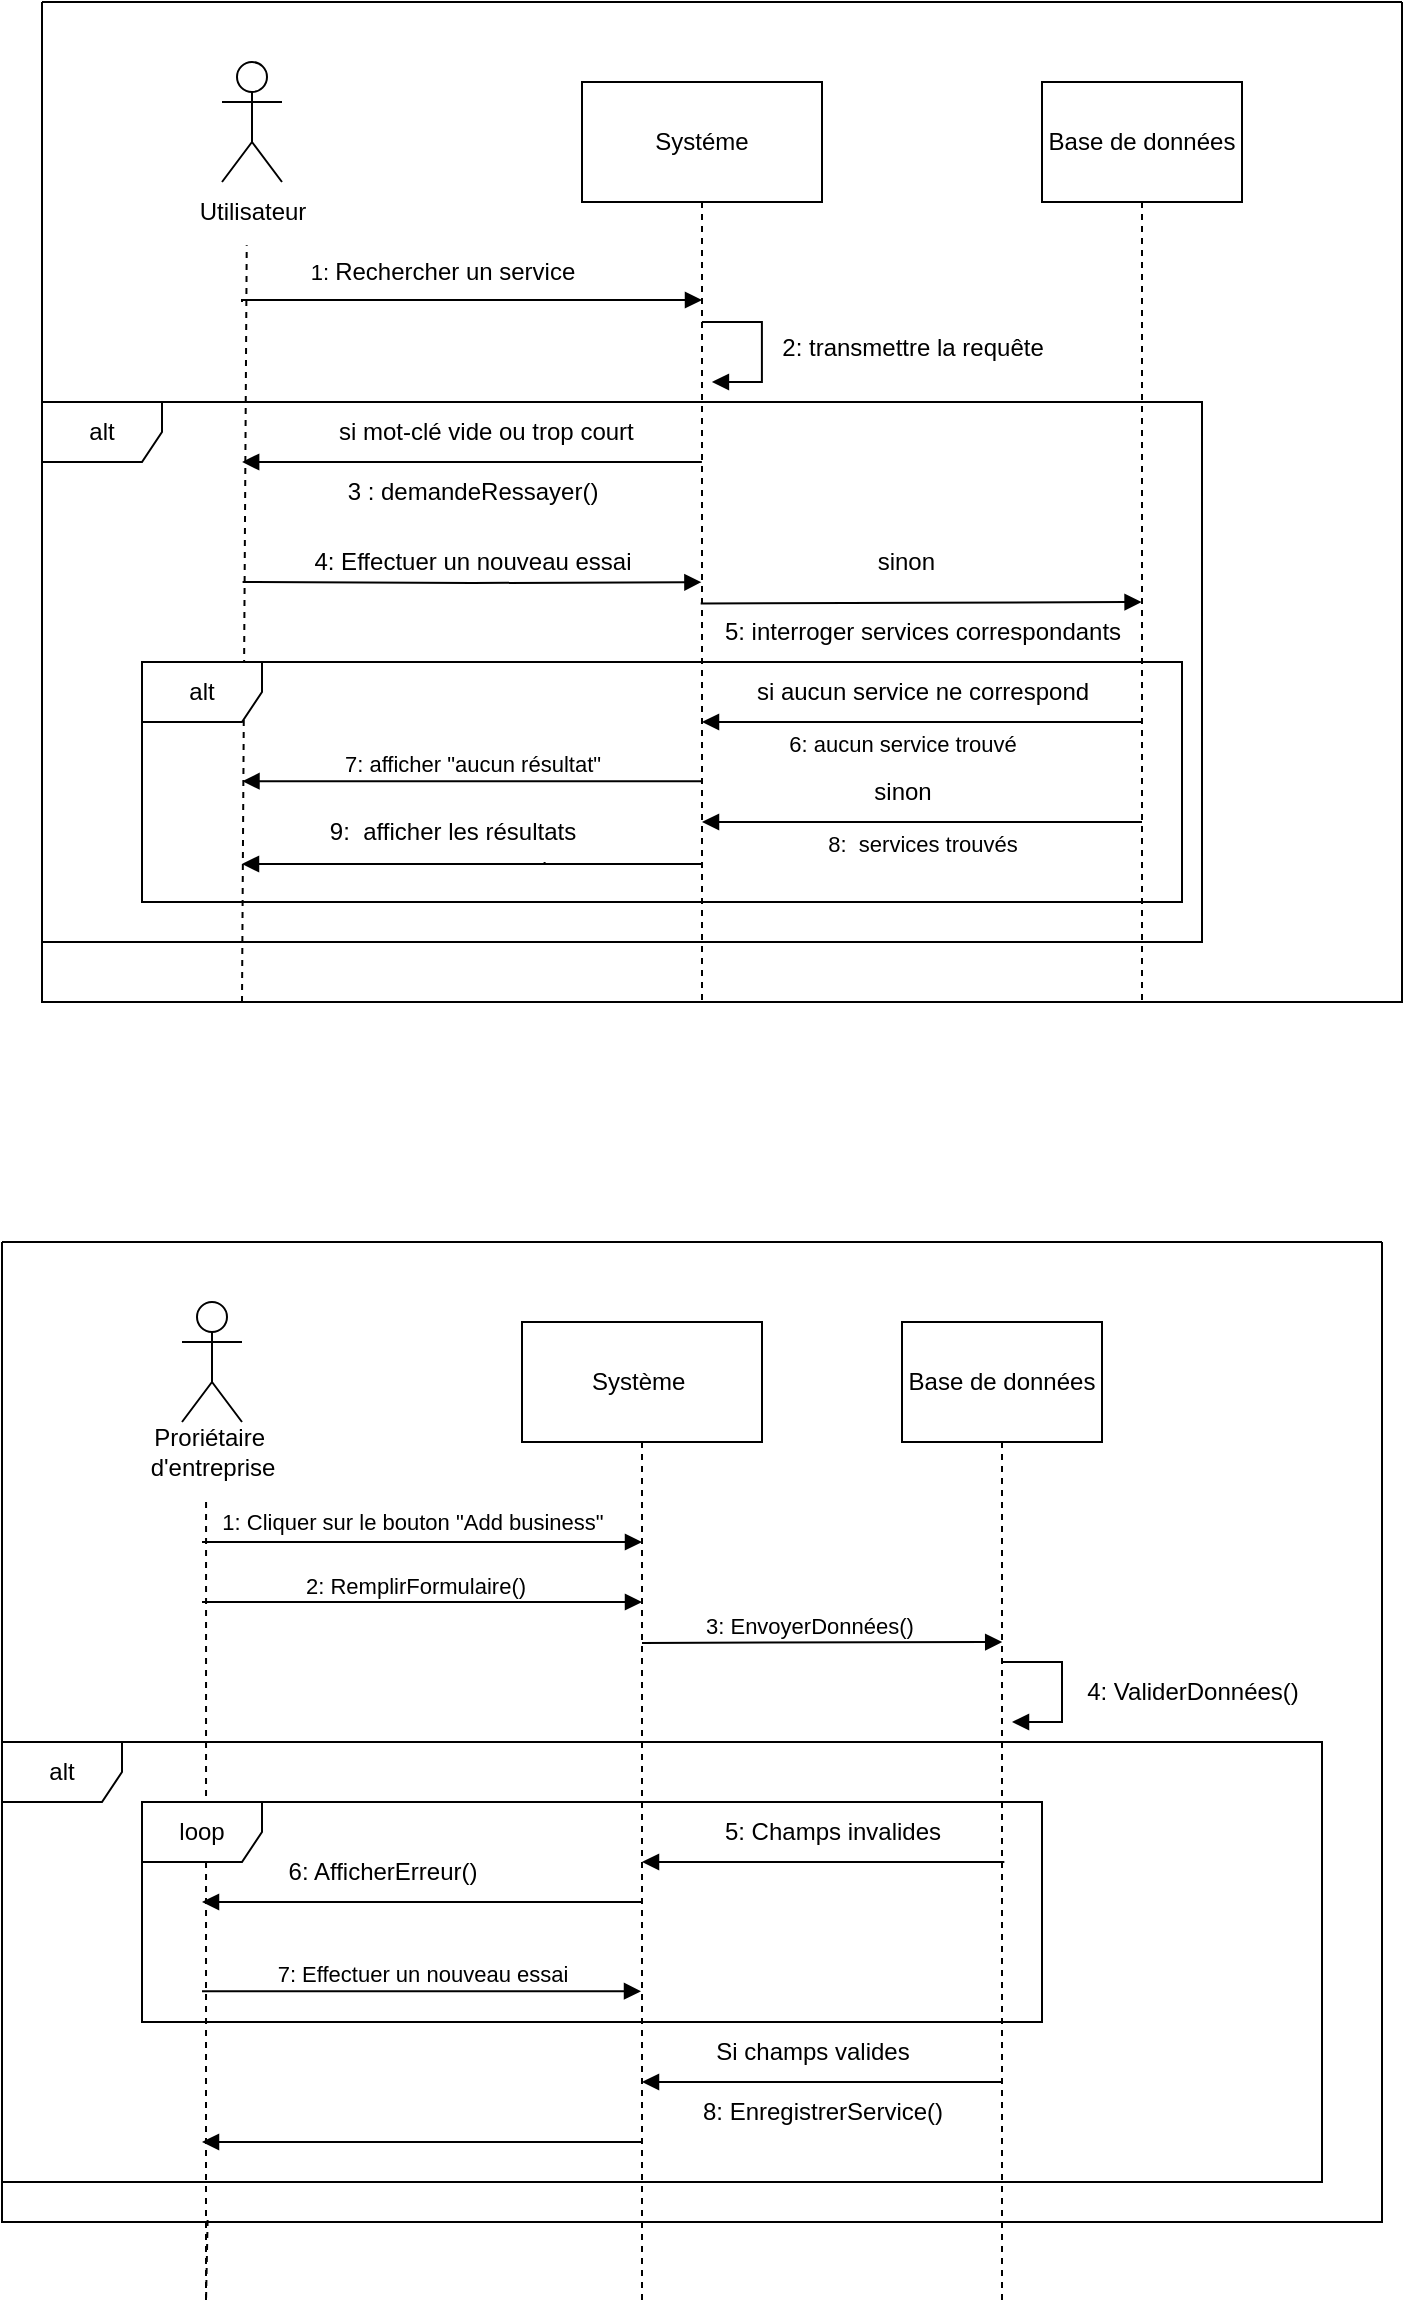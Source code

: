 <mxfile version="26.2.14">
  <diagram name="Page-1" id="2YBvvXClWsGukQMizWep">
    <mxGraphModel dx="1107" dy="496" grid="1" gridSize="10" guides="1" tooltips="1" connect="1" arrows="1" fold="1" page="1" pageScale="1" pageWidth="850" pageHeight="1100" math="0" shadow="0">
      <root>
        <mxCell id="0" />
        <mxCell id="1" parent="0" />
        <mxCell id="dc0nqa92FMbY49DklVH1-14" value="" style="swimlane;startSize=0;" parent="1" vertex="1">
          <mxGeometry x="90" y="670" width="690" height="490" as="geometry">
            <mxRectangle x="80" y="30" width="50" height="40" as="alternateBounds" />
          </mxGeometry>
        </mxCell>
        <mxCell id="dc0nqa92FMbY49DklVH1-15" value="Proriétaire&amp;nbsp;&lt;div&gt;d&#39;entreprise&lt;/div&gt;" style="text;html=1;align=center;verticalAlign=middle;resizable=0;points=[];autosize=1;strokeColor=none;fillColor=none;" parent="dc0nqa92FMbY49DklVH1-14" vertex="1">
          <mxGeometry x="60" y="85" width="90" height="40" as="geometry" />
        </mxCell>
        <mxCell id="dc0nqa92FMbY49DklVH1-20" value="" style="endArrow=none;dashed=1;html=1;rounded=0;entryX=0.467;entryY=1.056;entryDx=0;entryDy=0;entryPerimeter=0;exitX=0.149;exitY=0.998;exitDx=0;exitDy=0;exitPerimeter=0;" parent="dc0nqa92FMbY49DklVH1-14" source="dc0nqa92FMbY49DklVH1-14" target="dc0nqa92FMbY49DklVH1-15" edge="1">
          <mxGeometry width="50" height="50" relative="1" as="geometry">
            <mxPoint x="105" y="340" as="sourcePoint" />
            <mxPoint x="223.22" y="150" as="targetPoint" />
            <Array as="points">
              <mxPoint x="102" y="530" />
            </Array>
          </mxGeometry>
        </mxCell>
        <mxCell id="dc0nqa92FMbY49DklVH1-21" value="" style="shape=umlActor;verticalLabelPosition=bottom;verticalAlign=top;html=1;outlineConnect=0;" parent="dc0nqa92FMbY49DklVH1-14" vertex="1">
          <mxGeometry x="90" y="30" width="30" height="60" as="geometry" />
        </mxCell>
        <mxCell id="JqO3XtMDO4aosh0jrj5c-3" value="" style="endArrow=block;endFill=1;html=1;edgeStyle=orthogonalEdgeStyle;align=left;verticalAlign=top;rounded=0;entryX=0.501;entryY=0.346;entryDx=0;entryDy=0;entryPerimeter=0;" parent="dc0nqa92FMbY49DklVH1-14" edge="1">
          <mxGeometry x="-1" relative="1" as="geometry">
            <mxPoint x="320" y="200.46" as="sourcePoint" />
            <mxPoint x="500.1" y="200.0" as="targetPoint" />
            <Array as="points">
              <mxPoint x="320" y="199.46" />
            </Array>
          </mxGeometry>
        </mxCell>
        <mxCell id="JqO3XtMDO4aosh0jrj5c-4" value="3:&amp;nbsp;EnvoyerDonnées()" style="edgeLabel;resizable=0;html=1;align=left;verticalAlign=bottom;" parent="JqO3XtMDO4aosh0jrj5c-3" connectable="0" vertex="1">
          <mxGeometry x="-1" relative="1" as="geometry">
            <mxPoint x="30" as="offset" />
          </mxGeometry>
        </mxCell>
        <mxCell id="JqO3XtMDO4aosh0jrj5c-10" value="7: Effectuer un nouveau essai" style="html=1;verticalAlign=bottom;endArrow=block;curved=0;rounded=0;" parent="dc0nqa92FMbY49DklVH1-14" edge="1" target="dc0nqa92FMbY49DklVH1-11">
          <mxGeometry relative="1" as="geometry">
            <mxPoint x="100" y="374.62" as="sourcePoint" />
            <mxPoint x="190" y="374.62" as="targetPoint" />
          </mxGeometry>
        </mxCell>
        <mxCell id="JqO3XtMDO4aosh0jrj5c-12" value="" style="html=1;verticalAlign=bottom;endArrow=block;curved=0;rounded=0;" parent="dc0nqa92FMbY49DklVH1-14" edge="1">
          <mxGeometry relative="1" as="geometry">
            <mxPoint x="501.17" y="310" as="sourcePoint" />
            <mxPoint x="320.001" y="310" as="targetPoint" />
          </mxGeometry>
        </mxCell>
        <mxCell id="dc0nqa92FMbY49DklVH1-11" value="Système&amp;nbsp;" style="shape=umlLifeline;perimeter=lifelinePerimeter;whiteSpace=wrap;html=1;container=1;dropTarget=0;collapsible=0;recursiveResize=0;outlineConnect=0;portConstraint=eastwest;newEdgeStyle={&quot;curved&quot;:0,&quot;rounded&quot;:0};size=60;" parent="dc0nqa92FMbY49DklVH1-14" vertex="1">
          <mxGeometry x="260" y="40" width="120" height="490" as="geometry" />
        </mxCell>
        <mxCell id="JqO3XtMDO4aosh0jrj5c-14" value="Base de données" style="shape=umlLifeline;perimeter=lifelinePerimeter;whiteSpace=wrap;html=1;container=1;dropTarget=0;collapsible=0;recursiveResize=0;outlineConnect=0;portConstraint=eastwest;newEdgeStyle={&quot;curved&quot;:0,&quot;rounded&quot;:0};size=60;" parent="dc0nqa92FMbY49DklVH1-14" vertex="1">
          <mxGeometry x="450" y="40" width="100" height="490" as="geometry" />
        </mxCell>
        <mxCell id="JqO3XtMDO4aosh0jrj5c-50" value="" style="endArrow=block;endFill=1;html=1;edgeStyle=orthogonalEdgeStyle;align=left;verticalAlign=top;rounded=0;" parent="dc0nqa92FMbY49DklVH1-14" edge="1">
          <mxGeometry x="-1" relative="1" as="geometry">
            <mxPoint x="100" y="150" as="sourcePoint" />
            <mxPoint x="320" y="150" as="targetPoint" />
          </mxGeometry>
        </mxCell>
        <mxCell id="JqO3XtMDO4aosh0jrj5c-44" value="&lt;span style=&quot;font-size: 11px; text-align: left; background-color: rgb(255, 255, 255);&quot;&gt;1: Cliquer sur le bouton &quot;Add business&quot;&lt;/span&gt;" style="text;html=1;align=center;verticalAlign=middle;resizable=0;points=[];autosize=1;strokeColor=none;fillColor=none;" parent="dc0nqa92FMbY49DklVH1-14" vertex="1">
          <mxGeometry x="100" y="125" width="210" height="30" as="geometry" />
        </mxCell>
        <mxCell id="JqO3XtMDO4aosh0jrj5c-54" value="4:&amp;nbsp;ValiderDonnées()" style="text;html=1;align=center;verticalAlign=middle;resizable=0;points=[];autosize=1;strokeColor=none;fillColor=none;" parent="dc0nqa92FMbY49DklVH1-14" vertex="1">
          <mxGeometry x="530" y="210" width="130" height="30" as="geometry" />
        </mxCell>
        <mxCell id="JqO3XtMDO4aosh0jrj5c-73" value="" style="endArrow=block;endFill=1;html=1;edgeStyle=orthogonalEdgeStyle;align=left;verticalAlign=top;rounded=0;" parent="dc0nqa92FMbY49DklVH1-14" edge="1">
          <mxGeometry x="-1" relative="1" as="geometry">
            <mxPoint x="100" y="180" as="sourcePoint" />
            <mxPoint x="320" y="180" as="targetPoint" />
          </mxGeometry>
        </mxCell>
        <mxCell id="JqO3XtMDO4aosh0jrj5c-74" value="2: RemplirFormulaire()" style="edgeLabel;resizable=0;html=1;align=left;verticalAlign=bottom;" parent="JqO3XtMDO4aosh0jrj5c-73" connectable="0" vertex="1">
          <mxGeometry x="-1" relative="1" as="geometry">
            <mxPoint x="50" as="offset" />
          </mxGeometry>
        </mxCell>
        <mxCell id="JqO3XtMDO4aosh0jrj5c-81" value="8: EnregistrerService()" style="text;html=1;align=center;verticalAlign=middle;resizable=0;points=[];autosize=1;strokeColor=none;fillColor=none;" parent="dc0nqa92FMbY49DklVH1-14" vertex="1">
          <mxGeometry x="340" y="420" width="140" height="30" as="geometry" />
        </mxCell>
        <mxCell id="JqO3XtMDO4aosh0jrj5c-86" value="" style="html=1;verticalAlign=bottom;endArrow=block;curved=0;rounded=0;" parent="dc0nqa92FMbY49DklVH1-14" edge="1">
          <mxGeometry relative="1" as="geometry">
            <mxPoint x="320" y="450" as="sourcePoint" />
            <mxPoint x="100" y="450" as="targetPoint" />
          </mxGeometry>
        </mxCell>
        <mxCell id="JqO3XtMDO4aosh0jrj5c-92" value="" style="html=1;verticalAlign=bottom;endArrow=block;curved=0;rounded=0;" parent="dc0nqa92FMbY49DklVH1-14" edge="1">
          <mxGeometry relative="1" as="geometry">
            <mxPoint x="319.5" y="330" as="sourcePoint" />
            <mxPoint x="100" y="330" as="targetPoint" />
          </mxGeometry>
        </mxCell>
        <mxCell id="JqO3XtMDO4aosh0jrj5c-91" value="6: AfficherErreur()" style="text;html=1;align=center;verticalAlign=middle;resizable=0;points=[];autosize=1;strokeColor=none;fillColor=none;" parent="dc0nqa92FMbY49DklVH1-14" vertex="1">
          <mxGeometry x="130" y="300" width="120" height="30" as="geometry" />
        </mxCell>
        <mxCell id="OGs0RC5NxnLfd_zR553h-2" value="" style="html=1;align=left;spacingLeft=2;endArrow=block;rounded=0;edgeStyle=orthogonalEdgeStyle;curved=0;rounded=0;" edge="1" parent="dc0nqa92FMbY49DklVH1-14">
          <mxGeometry relative="1" as="geometry">
            <mxPoint x="500" y="210" as="sourcePoint" />
            <Array as="points">
              <mxPoint x="530" y="240" />
            </Array>
            <mxPoint x="505.0" y="240" as="targetPoint" />
          </mxGeometry>
        </mxCell>
        <mxCell id="OGs0RC5NxnLfd_zR553h-4" value="loop" style="shape=umlFrame;whiteSpace=wrap;html=1;pointerEvents=0;" vertex="1" parent="dc0nqa92FMbY49DklVH1-14">
          <mxGeometry x="70" y="280" width="450" height="110" as="geometry" />
        </mxCell>
        <mxCell id="OGs0RC5NxnLfd_zR553h-5" value="5: Champs invalides" style="text;html=1;align=center;verticalAlign=middle;resizable=0;points=[];autosize=1;strokeColor=none;fillColor=none;" vertex="1" parent="dc0nqa92FMbY49DklVH1-14">
          <mxGeometry x="350" y="280" width="130" height="30" as="geometry" />
        </mxCell>
        <mxCell id="JqO3XtMDO4aosh0jrj5c-90" value="" style="html=1;verticalAlign=bottom;endArrow=block;curved=0;rounded=0;" parent="dc0nqa92FMbY49DklVH1-14" edge="1">
          <mxGeometry relative="1" as="geometry">
            <mxPoint x="499.5" y="420" as="sourcePoint" />
            <mxPoint x="320" y="420" as="targetPoint" />
          </mxGeometry>
        </mxCell>
        <mxCell id="JqO3XtMDO4aosh0jrj5c-95" value="Si champs valides" style="text;html=1;align=center;verticalAlign=middle;resizable=0;points=[];autosize=1;strokeColor=none;fillColor=none;" parent="dc0nqa92FMbY49DklVH1-14" vertex="1">
          <mxGeometry x="345" y="390" width="120" height="30" as="geometry" />
        </mxCell>
        <mxCell id="JqO3XtMDO4aosh0jrj5c-78" value="alt" style="shape=umlFrame;whiteSpace=wrap;html=1;pointerEvents=0;" parent="dc0nqa92FMbY49DklVH1-14" vertex="1">
          <mxGeometry y="250" width="660" height="220" as="geometry" />
        </mxCell>
        <mxCell id="JqO3XtMDO4aosh0jrj5c-57" value="" style="swimlane;startSize=0;" parent="1" vertex="1">
          <mxGeometry x="110" y="50" width="680" height="500" as="geometry">
            <mxRectangle x="80" y="30" width="50" height="40" as="alternateBounds" />
          </mxGeometry>
        </mxCell>
        <mxCell id="JqO3XtMDO4aosh0jrj5c-58" value="Utilisateur" style="text;html=1;align=center;verticalAlign=middle;resizable=0;points=[];autosize=1;strokeColor=none;fillColor=none;" parent="JqO3XtMDO4aosh0jrj5c-57" vertex="1">
          <mxGeometry x="65" y="90" width="80" height="30" as="geometry" />
        </mxCell>
        <mxCell id="JqO3XtMDO4aosh0jrj5c-59" value="" style="endArrow=none;dashed=1;html=1;rounded=0;entryX=0.467;entryY=1.056;entryDx=0;entryDy=0;entryPerimeter=0;" parent="JqO3XtMDO4aosh0jrj5c-57" target="JqO3XtMDO4aosh0jrj5c-58" edge="1">
          <mxGeometry width="50" height="50" relative="1" as="geometry">
            <mxPoint x="100" y="500" as="sourcePoint" />
            <mxPoint x="223.22" y="150" as="targetPoint" />
            <Array as="points">
              <mxPoint x="100" y="500" />
            </Array>
          </mxGeometry>
        </mxCell>
        <mxCell id="JqO3XtMDO4aosh0jrj5c-60" value="" style="shape=umlActor;verticalLabelPosition=bottom;verticalAlign=top;html=1;outlineConnect=0;" parent="JqO3XtMDO4aosh0jrj5c-57" vertex="1">
          <mxGeometry x="90" y="30" width="30" height="60" as="geometry" />
        </mxCell>
        <mxCell id="JqO3XtMDO4aosh0jrj5c-63" value="" style="html=1;verticalAlign=bottom;endArrow=block;curved=0;rounded=0;" parent="JqO3XtMDO4aosh0jrj5c-57" edge="1">
          <mxGeometry x="0.565" y="30" relative="1" as="geometry">
            <mxPoint x="329.94" y="230.0" as="sourcePoint" />
            <mxPoint x="100.07" y="230" as="targetPoint" />
            <mxPoint as="offset" />
          </mxGeometry>
        </mxCell>
        <mxCell id="JqO3XtMDO4aosh0jrj5c-66" value="Systéme" style="shape=umlLifeline;perimeter=lifelinePerimeter;whiteSpace=wrap;html=1;container=1;dropTarget=0;collapsible=0;recursiveResize=0;outlineConnect=0;portConstraint=eastwest;newEdgeStyle={&quot;curved&quot;:0,&quot;rounded&quot;:0};size=60;" parent="JqO3XtMDO4aosh0jrj5c-57" vertex="1">
          <mxGeometry x="270" y="40" width="120" height="460" as="geometry" />
        </mxCell>
        <mxCell id="JqO3XtMDO4aosh0jrj5c-68" value="Base de données" style="shape=umlLifeline;perimeter=lifelinePerimeter;whiteSpace=wrap;html=1;container=1;dropTarget=0;collapsible=0;recursiveResize=0;outlineConnect=0;portConstraint=eastwest;newEdgeStyle={&quot;curved&quot;:0,&quot;rounded&quot;:0};size=60;" parent="JqO3XtMDO4aosh0jrj5c-57" vertex="1">
          <mxGeometry x="500" y="40" width="100" height="460" as="geometry" />
        </mxCell>
        <mxCell id="JqO3XtMDO4aosh0jrj5c-69" value="" style="endArrow=block;endFill=1;html=1;edgeStyle=orthogonalEdgeStyle;align=left;verticalAlign=top;rounded=0;" parent="JqO3XtMDO4aosh0jrj5c-57" edge="1">
          <mxGeometry x="-1" relative="1" as="geometry">
            <mxPoint x="100" y="150" as="sourcePoint" />
            <mxPoint x="330" y="149" as="targetPoint" />
            <Array as="points">
              <mxPoint x="100" y="149" />
            </Array>
          </mxGeometry>
        </mxCell>
        <mxCell id="JqO3XtMDO4aosh0jrj5c-70" value="&lt;span style=&quot;font-size: 11px; text-align: left; background-color: rgb(255, 255, 255);&quot;&gt;1:&amp;nbsp;&lt;/span&gt;&lt;span style=&quot;background-color: transparent; color: light-dark(rgb(0, 0, 0), rgb(255, 255, 255));&quot;&gt;Rechercher un service&lt;/span&gt;" style="text;html=1;align=center;verticalAlign=middle;resizable=0;points=[];autosize=1;strokeColor=none;fillColor=none;" parent="JqO3XtMDO4aosh0jrj5c-57" vertex="1">
          <mxGeometry x="120" y="120" width="160" height="30" as="geometry" />
        </mxCell>
        <mxCell id="JqO3XtMDO4aosh0jrj5c-72" value="" style="endArrow=block;endFill=1;html=1;edgeStyle=orthogonalEdgeStyle;align=left;verticalAlign=top;rounded=0;entryX=0.495;entryY=0.667;entryDx=0;entryDy=0;entryPerimeter=0;" parent="JqO3XtMDO4aosh0jrj5c-57" edge="1">
          <mxGeometry x="-1" relative="1" as="geometry">
            <mxPoint x="100.3" y="290.0" as="sourcePoint" />
            <mxPoint x="329.7" y="290.1" as="targetPoint" />
          </mxGeometry>
        </mxCell>
        <mxCell id="OGs0RC5NxnLfd_zR553h-8" value="alt" style="shape=umlFrame;whiteSpace=wrap;html=1;pointerEvents=0;" vertex="1" parent="JqO3XtMDO4aosh0jrj5c-57">
          <mxGeometry y="200" width="580" height="270" as="geometry" />
        </mxCell>
        <mxCell id="OGs0RC5NxnLfd_zR553h-10" value="&amp;nbsp; &amp;nbsp; &amp;nbsp; &amp;nbsp; &amp;nbsp; &amp;nbsp; &amp;nbsp; &amp;nbsp; &amp;nbsp; &amp;nbsp; &amp;nbsp; si&amp;nbsp;mot-clé vide ou trop court" style="text;html=1;align=center;verticalAlign=middle;resizable=0;points=[];autosize=1;strokeColor=none;fillColor=none;" vertex="1" parent="JqO3XtMDO4aosh0jrj5c-57">
          <mxGeometry x="65" y="200" width="240" height="30" as="geometry" />
        </mxCell>
        <mxCell id="OGs0RC5NxnLfd_zR553h-15" value="" style="html=1;align=left;spacingLeft=2;endArrow=block;rounded=0;edgeStyle=orthogonalEdgeStyle;curved=0;rounded=0;" edge="1" parent="JqO3XtMDO4aosh0jrj5c-57">
          <mxGeometry x="1" y="66" relative="1" as="geometry">
            <mxPoint x="329.96" y="160" as="sourcePoint" />
            <Array as="points">
              <mxPoint x="359.96" y="190" />
            </Array>
            <mxPoint x="334.96" y="190" as="targetPoint" />
            <mxPoint x="-65" y="-56" as="offset" />
          </mxGeometry>
        </mxCell>
        <mxCell id="OGs0RC5NxnLfd_zR553h-16" value="2:&amp;nbsp;transmettre la requête" style="text;html=1;align=center;verticalAlign=middle;resizable=0;points=[];autosize=1;strokeColor=none;fillColor=none;" vertex="1" parent="JqO3XtMDO4aosh0jrj5c-57">
          <mxGeometry x="360" y="158" width="150" height="30" as="geometry" />
        </mxCell>
        <mxCell id="OGs0RC5NxnLfd_zR553h-18" value="4: Effectuer un nouveau essai" style="text;html=1;align=center;verticalAlign=middle;resizable=0;points=[];autosize=1;strokeColor=none;fillColor=none;" vertex="1" parent="JqO3XtMDO4aosh0jrj5c-57">
          <mxGeometry x="125" y="265" width="180" height="30" as="geometry" />
        </mxCell>
        <mxCell id="OGs0RC5NxnLfd_zR553h-17" value="3 : demandeRessayer()" style="text;html=1;align=center;verticalAlign=middle;resizable=0;points=[];autosize=1;strokeColor=none;fillColor=none;" vertex="1" parent="JqO3XtMDO4aosh0jrj5c-57">
          <mxGeometry x="140" y="230" width="150" height="30" as="geometry" />
        </mxCell>
        <mxCell id="OGs0RC5NxnLfd_zR553h-9" value="alt" style="shape=umlFrame;whiteSpace=wrap;html=1;pointerEvents=0;" vertex="1" parent="JqO3XtMDO4aosh0jrj5c-57">
          <mxGeometry x="50" y="330" width="520" height="120" as="geometry" />
        </mxCell>
        <mxCell id="JqO3XtMDO4aosh0jrj5c-65" value="" style="html=1;verticalAlign=bottom;endArrow=block;curved=0;rounded=0;entryX=0.999;entryY=0;entryDx=0;entryDy=0;entryPerimeter=0;exitX=-0.003;exitY=0.025;exitDx=0;exitDy=0;exitPerimeter=0;" parent="JqO3XtMDO4aosh0jrj5c-57" target="OGs0RC5NxnLfd_zR553h-20" edge="1" source="OGs0RC5NxnLfd_zR553h-20">
          <mxGeometry relative="1" as="geometry">
            <mxPoint x="330" y="290" as="sourcePoint" />
            <mxPoint x="544.75" y="290" as="targetPoint" />
          </mxGeometry>
        </mxCell>
        <mxCell id="OGs0RC5NxnLfd_zR553h-19" value="sinon&amp;nbsp;&amp;nbsp;" style="text;html=1;align=center;verticalAlign=middle;resizable=0;points=[];autosize=1;strokeColor=none;fillColor=none;" vertex="1" parent="JqO3XtMDO4aosh0jrj5c-57">
          <mxGeometry x="405" y="265" width="60" height="30" as="geometry" />
        </mxCell>
        <mxCell id="OGs0RC5NxnLfd_zR553h-20" value="5:&amp;nbsp;interroger services correspondants" style="text;html=1;align=center;verticalAlign=middle;resizable=0;points=[];autosize=1;strokeColor=none;fillColor=none;" vertex="1" parent="JqO3XtMDO4aosh0jrj5c-57">
          <mxGeometry x="330" y="300" width="220" height="30" as="geometry" />
        </mxCell>
        <mxCell id="OGs0RC5NxnLfd_zR553h-24" value="6: aucun service trouvé" style="html=1;verticalAlign=bottom;endArrow=block;curved=0;rounded=0;" edge="1" parent="JqO3XtMDO4aosh0jrj5c-57" target="JqO3XtMDO4aosh0jrj5c-66">
          <mxGeometry x="0.089" y="20" width="80" relative="1" as="geometry">
            <mxPoint x="550" y="360" as="sourcePoint" />
            <mxPoint x="362.72" y="361.64" as="targetPoint" />
            <mxPoint as="offset" />
          </mxGeometry>
        </mxCell>
        <mxCell id="OGs0RC5NxnLfd_zR553h-25" value="7: afficher &quot;aucun résultat&quot;" style="html=1;verticalAlign=bottom;endArrow=block;curved=0;rounded=0;" edge="1" parent="JqO3XtMDO4aosh0jrj5c-57">
          <mxGeometry width="80" relative="1" as="geometry">
            <mxPoint x="329.75" y="389.57" as="sourcePoint" />
            <mxPoint x="100.25" y="389.57" as="targetPoint" />
          </mxGeometry>
        </mxCell>
        <mxCell id="JqO3XtMDO4aosh0jrj5c-64" value="8:&amp;nbsp; services trouvés" style="html=1;verticalAlign=bottom;endArrow=block;curved=0;rounded=0;" parent="JqO3XtMDO4aosh0jrj5c-57" edge="1">
          <mxGeometry y="20" relative="1" as="geometry">
            <mxPoint x="550" y="410" as="sourcePoint" />
            <mxPoint x="330" y="410" as="targetPoint" />
            <mxPoint as="offset" />
          </mxGeometry>
        </mxCell>
        <mxCell id="JqO3XtMDO4aosh0jrj5c-61" value="" style="endArrow=block;endFill=1;html=1;edgeStyle=orthogonalEdgeStyle;align=left;verticalAlign=top;rounded=0;" parent="JqO3XtMDO4aosh0jrj5c-57" edge="1">
          <mxGeometry x="-1" relative="1" as="geometry">
            <mxPoint x="251.3" y="430" as="sourcePoint" />
            <mxPoint x="100" y="431" as="targetPoint" />
            <Array as="points">
              <mxPoint x="251" y="431" />
              <mxPoint x="330" y="431" />
            </Array>
          </mxGeometry>
        </mxCell>
        <mxCell id="OGs0RC5NxnLfd_zR553h-27" value="9:&amp;nbsp;&amp;nbsp;afficher les résultats" style="text;html=1;align=center;verticalAlign=middle;resizable=0;points=[];autosize=1;strokeColor=none;fillColor=none;" vertex="1" parent="JqO3XtMDO4aosh0jrj5c-57">
          <mxGeometry x="130" y="400" width="150" height="30" as="geometry" />
        </mxCell>
        <mxCell id="OGs0RC5NxnLfd_zR553h-28" value="&amp;nbsp;si aucun service ne correspond&amp;nbsp;" style="text;html=1;align=center;verticalAlign=middle;resizable=0;points=[];autosize=1;strokeColor=none;fillColor=none;" vertex="1" parent="JqO3XtMDO4aosh0jrj5c-57">
          <mxGeometry x="340" y="330" width="200" height="30" as="geometry" />
        </mxCell>
        <mxCell id="OGs0RC5NxnLfd_zR553h-29" value="sinon" style="text;html=1;align=center;verticalAlign=middle;resizable=0;points=[];autosize=1;strokeColor=none;fillColor=none;" vertex="1" parent="JqO3XtMDO4aosh0jrj5c-57">
          <mxGeometry x="405" y="380" width="50" height="30" as="geometry" />
        </mxCell>
      </root>
    </mxGraphModel>
  </diagram>
</mxfile>
